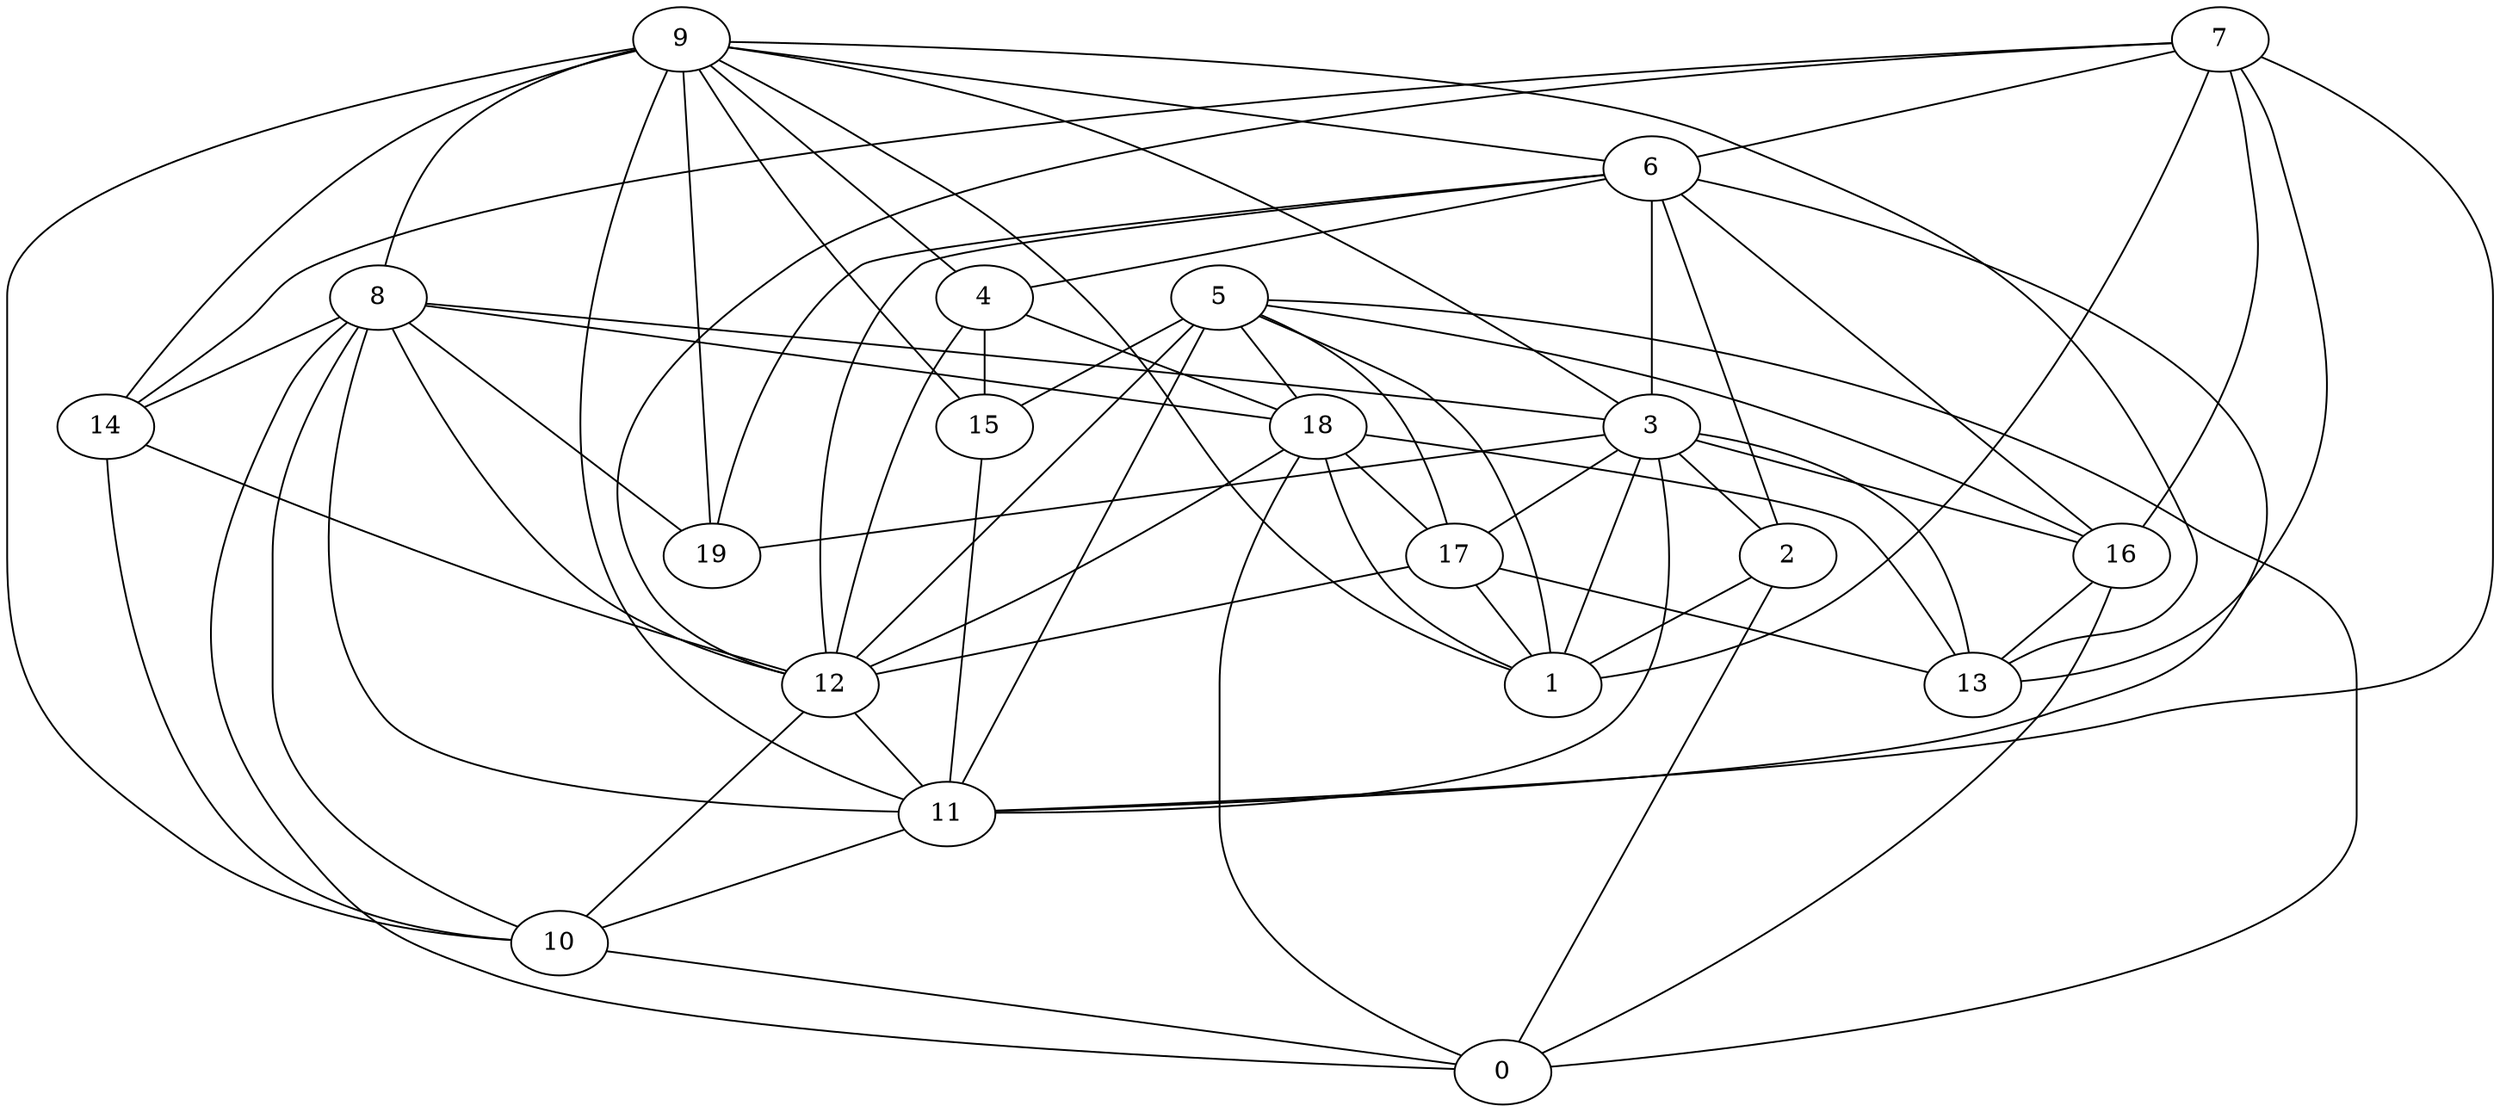 digraph GG_graph {

subgraph G_graph {
edge [color = black]
"6" -> "4" [dir = none]
"6" -> "16" [dir = none]
"6" -> "12" [dir = none]
"6" -> "19" [dir = none]
"6" -> "2" [dir = none]
"10" -> "0" [dir = none]
"4" -> "15" [dir = none]
"4" -> "18" [dir = none]
"16" -> "0" [dir = none]
"3" -> "11" [dir = none]
"3" -> "16" [dir = none]
"3" -> "13" [dir = none]
"3" -> "2" [dir = none]
"5" -> "11" [dir = none]
"5" -> "16" [dir = none]
"5" -> "1" [dir = none]
"5" -> "17" [dir = none]
"5" -> "0" [dir = none]
"5" -> "15" [dir = none]
"8" -> "18" [dir = none]
"8" -> "12" [dir = none]
"8" -> "0" [dir = none]
"2" -> "0" [dir = none]
"2" -> "1" [dir = none]
"14" -> "12" [dir = none]
"9" -> "8" [dir = none]
"9" -> "11" [dir = none]
"9" -> "19" [dir = none]
"9" -> "3" [dir = none]
"9" -> "6" [dir = none]
"9" -> "14" [dir = none]
"17" -> "13" [dir = none]
"17" -> "12" [dir = none]
"7" -> "1" [dir = none]
"7" -> "11" [dir = none]
"7" -> "12" [dir = none]
"18" -> "0" [dir = none]
"11" -> "10" [dir = none]
"12" -> "10" [dir = none]
"9" -> "13" [dir = none]
"18" -> "1" [dir = none]
"8" -> "11" [dir = none]
"16" -> "13" [dir = none]
"6" -> "11" [dir = none]
"8" -> "14" [dir = none]
"3" -> "19" [dir = none]
"8" -> "3" [dir = none]
"8" -> "19" [dir = none]
"3" -> "1" [dir = none]
"14" -> "10" [dir = none]
"18" -> "17" [dir = none]
"12" -> "11" [dir = none]
"17" -> "1" [dir = none]
"9" -> "15" [dir = none]
"18" -> "13" [dir = none]
"7" -> "16" [dir = none]
"6" -> "3" [dir = none]
"7" -> "6" [dir = none]
"5" -> "18" [dir = none]
"5" -> "12" [dir = none]
"18" -> "12" [dir = none]
"3" -> "17" [dir = none]
"4" -> "12" [dir = none]
"9" -> "1" [dir = none]
"7" -> "13" [dir = none]
"7" -> "14" [dir = none]
"15" -> "11" [dir = none]
"9" -> "4" [dir = none]
"9" -> "10" [dir = none]
"8" -> "10" [dir = none]
}

}
